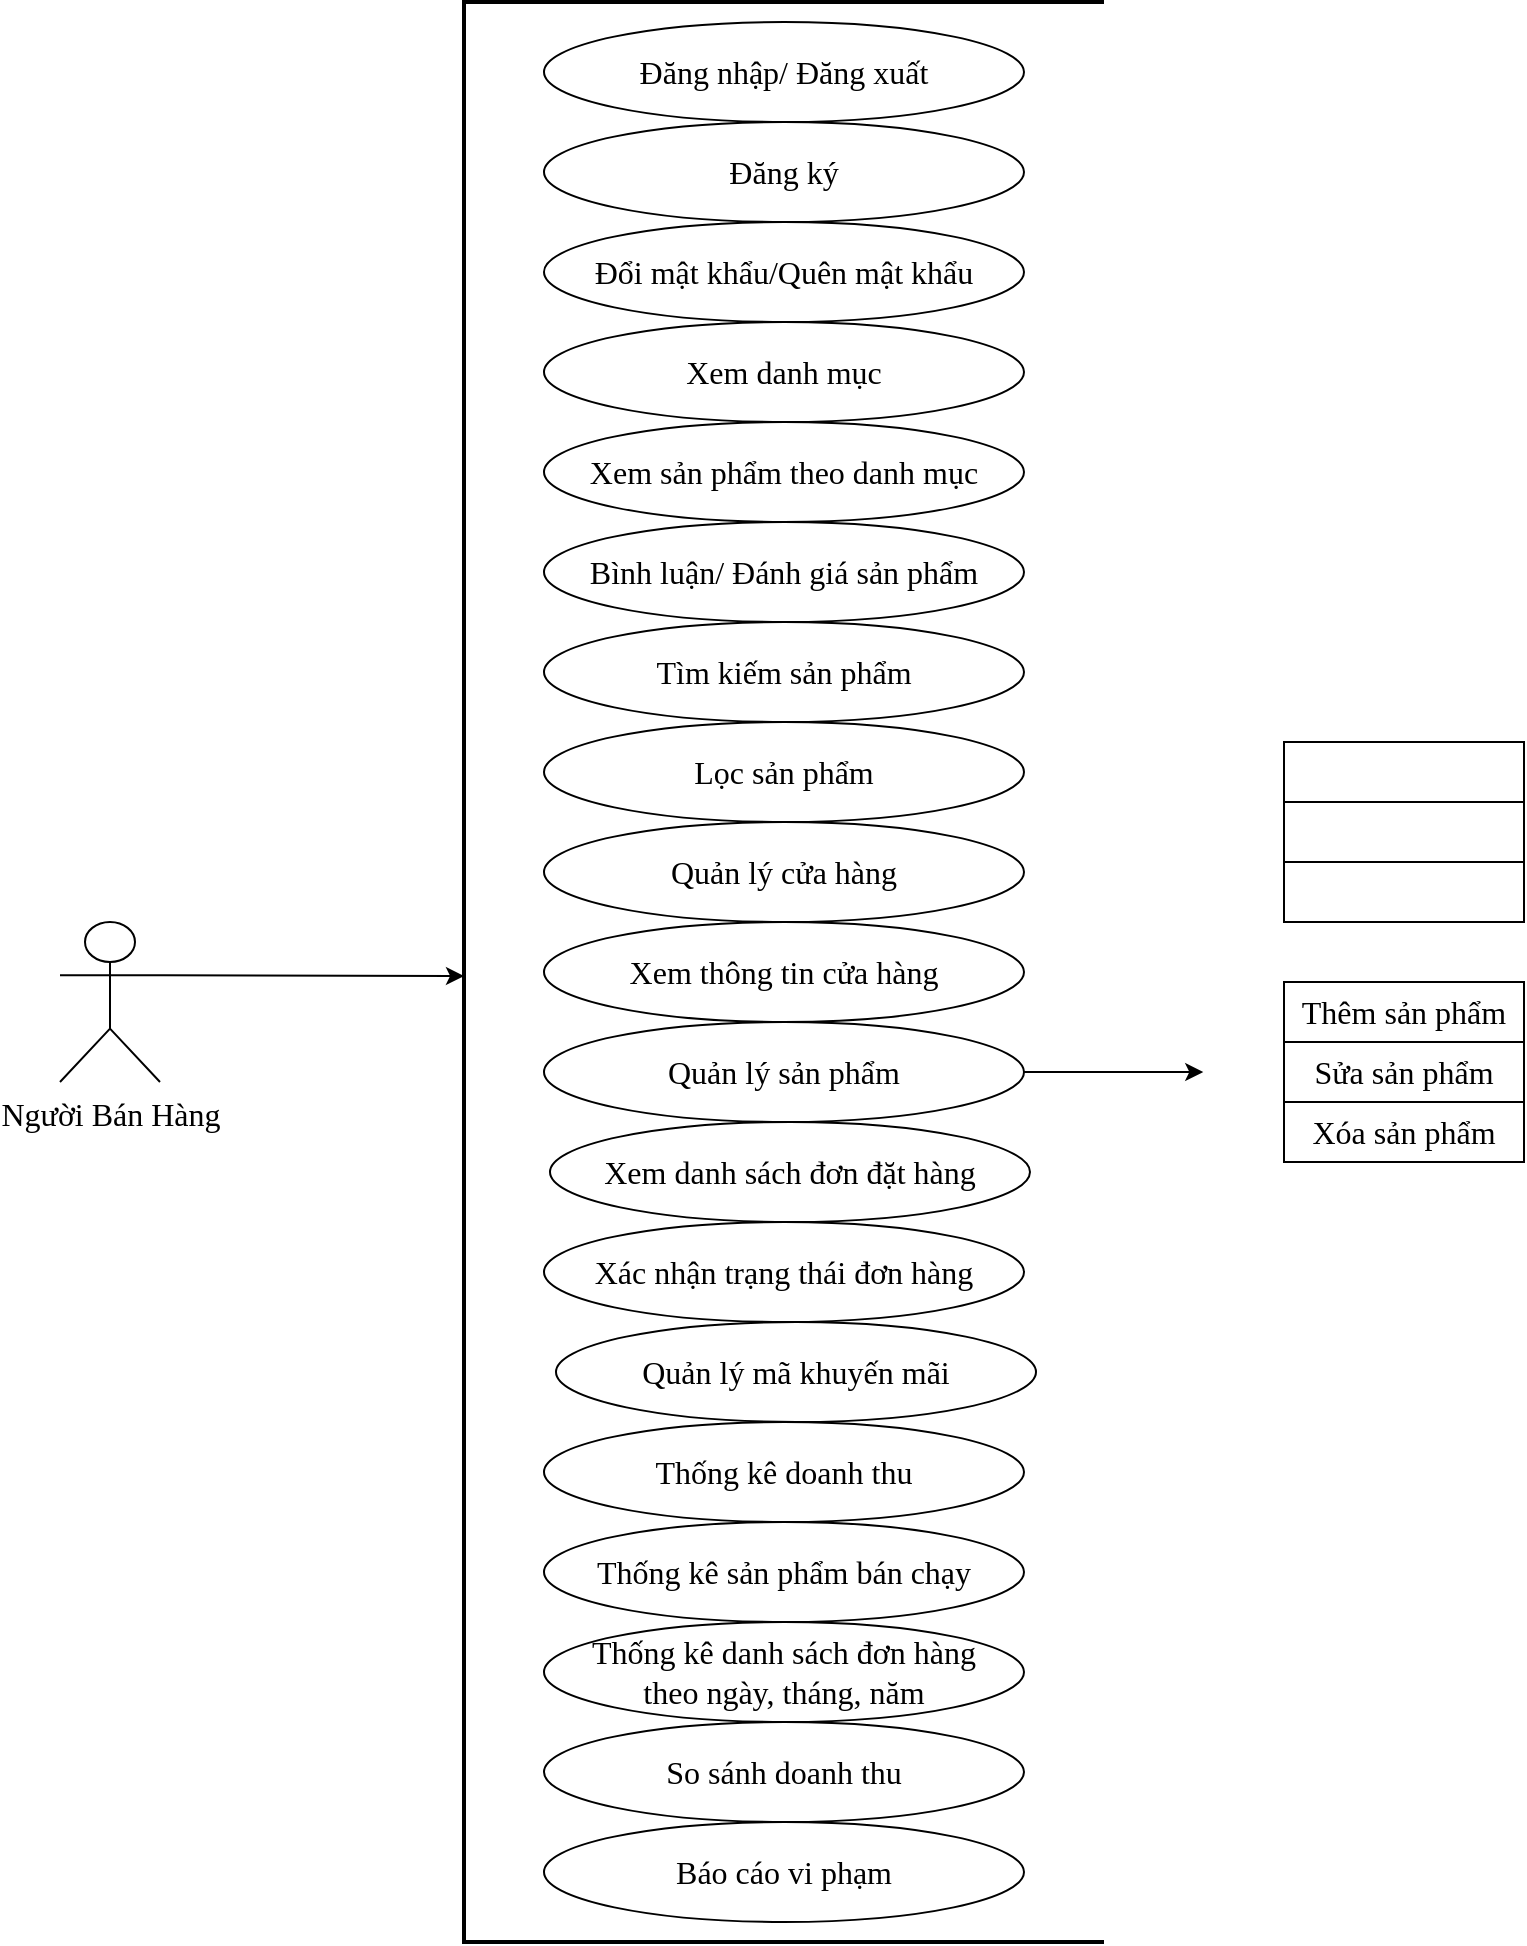 <mxfile version="15.4.1" type="github">
  <diagram id="2YDtvbEqmmr2WRJqGNYT" name="Page-1">
    <mxGraphModel dx="1077" dy="1386" grid="1" gridSize="10" guides="1" tooltips="1" connect="1" arrows="1" fold="1" page="0" pageScale="1" pageWidth="850" pageHeight="1100" math="0" shadow="0">
      <root>
        <mxCell id="0" />
        <mxCell id="1" parent="0" />
        <mxCell id="eWI_-dGI4IAz-TgmicA4-3" value="" style="edgeStyle=orthogonalEdgeStyle;rounded=0;orthogonalLoop=1;jettySize=auto;html=1;exitX=1;exitY=0.333;exitDx=0;exitDy=0;exitPerimeter=0;" parent="1" source="eWI_-dGI4IAz-TgmicA4-1" edge="1">
          <mxGeometry relative="1" as="geometry">
            <mxPoint x="240" y="477" as="targetPoint" />
            <Array as="points">
              <mxPoint x="90" y="477" />
            </Array>
          </mxGeometry>
        </mxCell>
        <mxCell id="eWI_-dGI4IAz-TgmicA4-1" value="Người Bán Hàng" style="shape=umlActor;verticalLabelPosition=bottom;verticalAlign=top;html=1;outlineConnect=0;fontFamily=Times New Roman;fontSize=16;" parent="1" vertex="1">
          <mxGeometry x="38" y="450" width="50" height="80" as="geometry" />
        </mxCell>
        <mxCell id="eWI_-dGI4IAz-TgmicA4-5" value="" style="strokeWidth=2;html=1;shape=mxgraph.flowchart.annotation_1;align=left;pointerEvents=1;fontFamily=Times New Roman;fontSize=16;" parent="1" vertex="1">
          <mxGeometry x="240" y="-10" width="320" height="970" as="geometry" />
        </mxCell>
        <mxCell id="eWI_-dGI4IAz-TgmicA4-8" value="Đăng nhập/ Đăng xuất" style="ellipse;whiteSpace=wrap;html=1;fontFamily=Times New Roman;fontSize=16;" parent="1" vertex="1">
          <mxGeometry x="280" width="240" height="50" as="geometry" />
        </mxCell>
        <mxCell id="eWI_-dGI4IAz-TgmicA4-9" value="Đổi mật khẩu/Quên mật khẩu" style="ellipse;whiteSpace=wrap;html=1;fontFamily=Times New Roman;fontSize=16;" parent="1" vertex="1">
          <mxGeometry x="280" y="100" width="240" height="50" as="geometry" />
        </mxCell>
        <mxCell id="eWI_-dGI4IAz-TgmicA4-10" value="Xem sản phẩm theo danh mục" style="ellipse;whiteSpace=wrap;html=1;fontFamily=Times New Roman;fontSize=16;" parent="1" vertex="1">
          <mxGeometry x="280" y="200" width="240" height="50" as="geometry" />
        </mxCell>
        <mxCell id="eWI_-dGI4IAz-TgmicA4-11" value="Xem danh mục" style="ellipse;whiteSpace=wrap;html=1;fontFamily=Times New Roman;fontSize=16;" parent="1" vertex="1">
          <mxGeometry x="280" y="150" width="240" height="50" as="geometry" />
        </mxCell>
        <mxCell id="eWI_-dGI4IAz-TgmicA4-14" value="Bình luận/ Đánh giá sản phẩm" style="ellipse;whiteSpace=wrap;html=1;fontFamily=Times New Roman;fontSize=16;" parent="1" vertex="1">
          <mxGeometry x="280" y="250" width="240" height="50" as="geometry" />
        </mxCell>
        <mxCell id="eWI_-dGI4IAz-TgmicA4-15" value="Tìm kiếm sản phẩm" style="ellipse;whiteSpace=wrap;html=1;fontFamily=Times New Roman;fontSize=16;" parent="1" vertex="1">
          <mxGeometry x="280" y="300" width="240" height="50" as="geometry" />
        </mxCell>
        <mxCell id="eWI_-dGI4IAz-TgmicA4-16" value="Lọc sản phẩm" style="ellipse;whiteSpace=wrap;html=1;fontFamily=Times New Roman;fontSize=16;" parent="1" vertex="1">
          <mxGeometry x="280" y="350" width="240" height="50" as="geometry" />
        </mxCell>
        <mxCell id="eWI_-dGI4IAz-TgmicA4-23" value="Xem danh sách đơn đặt hàng" style="ellipse;whiteSpace=wrap;html=1;fontFamily=Times New Roman;fontSize=16;" parent="1" vertex="1">
          <mxGeometry x="283" y="550" width="240" height="50" as="geometry" />
        </mxCell>
        <mxCell id="eWI_-dGI4IAz-TgmicA4-25" value="Quản lý mã khuyến mãi" style="ellipse;whiteSpace=wrap;html=1;fontFamily=Times New Roman;fontSize=16;" parent="1" vertex="1">
          <mxGeometry x="286" y="650" width="240" height="50" as="geometry" />
        </mxCell>
        <mxCell id="eWI_-dGI4IAz-TgmicA4-26" value="Thống kê sản phẩm bán chạy" style="ellipse;whiteSpace=wrap;html=1;fontFamily=Times New Roman;fontSize=16;" parent="1" vertex="1">
          <mxGeometry x="280" y="750" width="240" height="50" as="geometry" />
        </mxCell>
        <mxCell id="eWI_-dGI4IAz-TgmicA4-27" value="Xác nhận trạng thái đơn hàng" style="ellipse;whiteSpace=wrap;html=1;fontFamily=Times New Roman;fontSize=16;" parent="1" vertex="1">
          <mxGeometry x="280" y="600" width="240" height="50" as="geometry" />
        </mxCell>
        <mxCell id="eWI_-dGI4IAz-TgmicA4-28" value="Thống kê doanh thu" style="ellipse;whiteSpace=wrap;html=1;fontFamily=Times New Roman;fontSize=16;" parent="1" vertex="1">
          <mxGeometry x="280" y="700" width="240" height="50" as="geometry" />
        </mxCell>
        <mxCell id="eWI_-dGI4IAz-TgmicA4-29" value="Thống kê danh sách đơn hàng&lt;br&gt;theo ngày, tháng, năm" style="ellipse;whiteSpace=wrap;html=1;fontFamily=Times New Roman;fontSize=16;" parent="1" vertex="1">
          <mxGeometry x="280" y="800" width="240" height="50" as="geometry" />
        </mxCell>
        <mxCell id="eWI_-dGI4IAz-TgmicA4-30" value="So sánh doanh thu" style="ellipse;whiteSpace=wrap;html=1;fontFamily=Times New Roman;fontSize=16;" parent="1" vertex="1">
          <mxGeometry x="280" y="850" width="240" height="50" as="geometry" />
        </mxCell>
        <mxCell id="eWI_-dGI4IAz-TgmicA4-31" value="Báo cáo vi phạm" style="ellipse;whiteSpace=wrap;html=1;fontFamily=Times New Roman;fontSize=16;" parent="1" vertex="1">
          <mxGeometry x="280" y="900" width="240" height="50" as="geometry" />
        </mxCell>
        <mxCell id="CH3Bwqs0S2gNGxrHbtev-1" value="Đăng ký" style="ellipse;whiteSpace=wrap;html=1;fontFamily=Times New Roman;fontSize=16;" vertex="1" parent="1">
          <mxGeometry x="280" y="50" width="240" height="50" as="geometry" />
        </mxCell>
        <mxCell id="CH3Bwqs0S2gNGxrHbtev-2" value="Xem thông tin cửa hàng" style="ellipse;whiteSpace=wrap;html=1;fontFamily=Times New Roman;fontSize=16;" vertex="1" parent="1">
          <mxGeometry x="280" y="450" width="240" height="50" as="geometry" />
        </mxCell>
        <mxCell id="CH3Bwqs0S2gNGxrHbtev-3" value="Quản lý cửa hàng" style="ellipse;whiteSpace=wrap;html=1;fontFamily=Times New Roman;fontSize=16;" vertex="1" parent="1">
          <mxGeometry x="280" y="400" width="240" height="50" as="geometry" />
        </mxCell>
        <mxCell id="CH3Bwqs0S2gNGxrHbtev-11" style="edgeStyle=orthogonalEdgeStyle;rounded=0;orthogonalLoop=1;jettySize=auto;html=1;fontFamily=Times New Roman;fontSize=16;" edge="1" parent="1" source="CH3Bwqs0S2gNGxrHbtev-4">
          <mxGeometry relative="1" as="geometry">
            <mxPoint x="609.631" y="525" as="targetPoint" />
          </mxGeometry>
        </mxCell>
        <mxCell id="CH3Bwqs0S2gNGxrHbtev-4" value="Quản lý sản phẩm" style="ellipse;whiteSpace=wrap;html=1;fontFamily=Times New Roman;fontSize=16;" vertex="1" parent="1">
          <mxGeometry x="280" y="500" width="240" height="50" as="geometry" />
        </mxCell>
        <mxCell id="CH3Bwqs0S2gNGxrHbtev-5" value="Thêm sản phẩm" style="rounded=0;whiteSpace=wrap;html=1;fontFamily=Times New Roman;fontSize=16;" vertex="1" parent="1">
          <mxGeometry x="650" y="480" width="120" height="30" as="geometry" />
        </mxCell>
        <mxCell id="CH3Bwqs0S2gNGxrHbtev-6" value="Sửa sản phẩm" style="rounded=0;whiteSpace=wrap;html=1;fontFamily=Times New Roman;fontSize=16;" vertex="1" parent="1">
          <mxGeometry x="650" y="510" width="120" height="30" as="geometry" />
        </mxCell>
        <mxCell id="CH3Bwqs0S2gNGxrHbtev-7" value="Xóa sản phẩm" style="rounded=0;whiteSpace=wrap;html=1;fontFamily=Times New Roman;fontSize=16;" vertex="1" parent="1">
          <mxGeometry x="650" y="540" width="120" height="30" as="geometry" />
        </mxCell>
        <mxCell id="CH3Bwqs0S2gNGxrHbtev-15" value="" style="rounded=0;whiteSpace=wrap;html=1;fontFamily=Times New Roman;fontSize=16;" vertex="1" parent="1">
          <mxGeometry x="650" y="360" width="120" height="30" as="geometry" />
        </mxCell>
        <mxCell id="CH3Bwqs0S2gNGxrHbtev-17" value="" style="rounded=0;whiteSpace=wrap;html=1;fontFamily=Times New Roman;fontSize=16;" vertex="1" parent="1">
          <mxGeometry x="650" y="390" width="120" height="30" as="geometry" />
        </mxCell>
        <mxCell id="CH3Bwqs0S2gNGxrHbtev-18" value="" style="rounded=0;whiteSpace=wrap;html=1;fontFamily=Times New Roman;fontSize=16;" vertex="1" parent="1">
          <mxGeometry x="650" y="420" width="120" height="30" as="geometry" />
        </mxCell>
      </root>
    </mxGraphModel>
  </diagram>
</mxfile>
